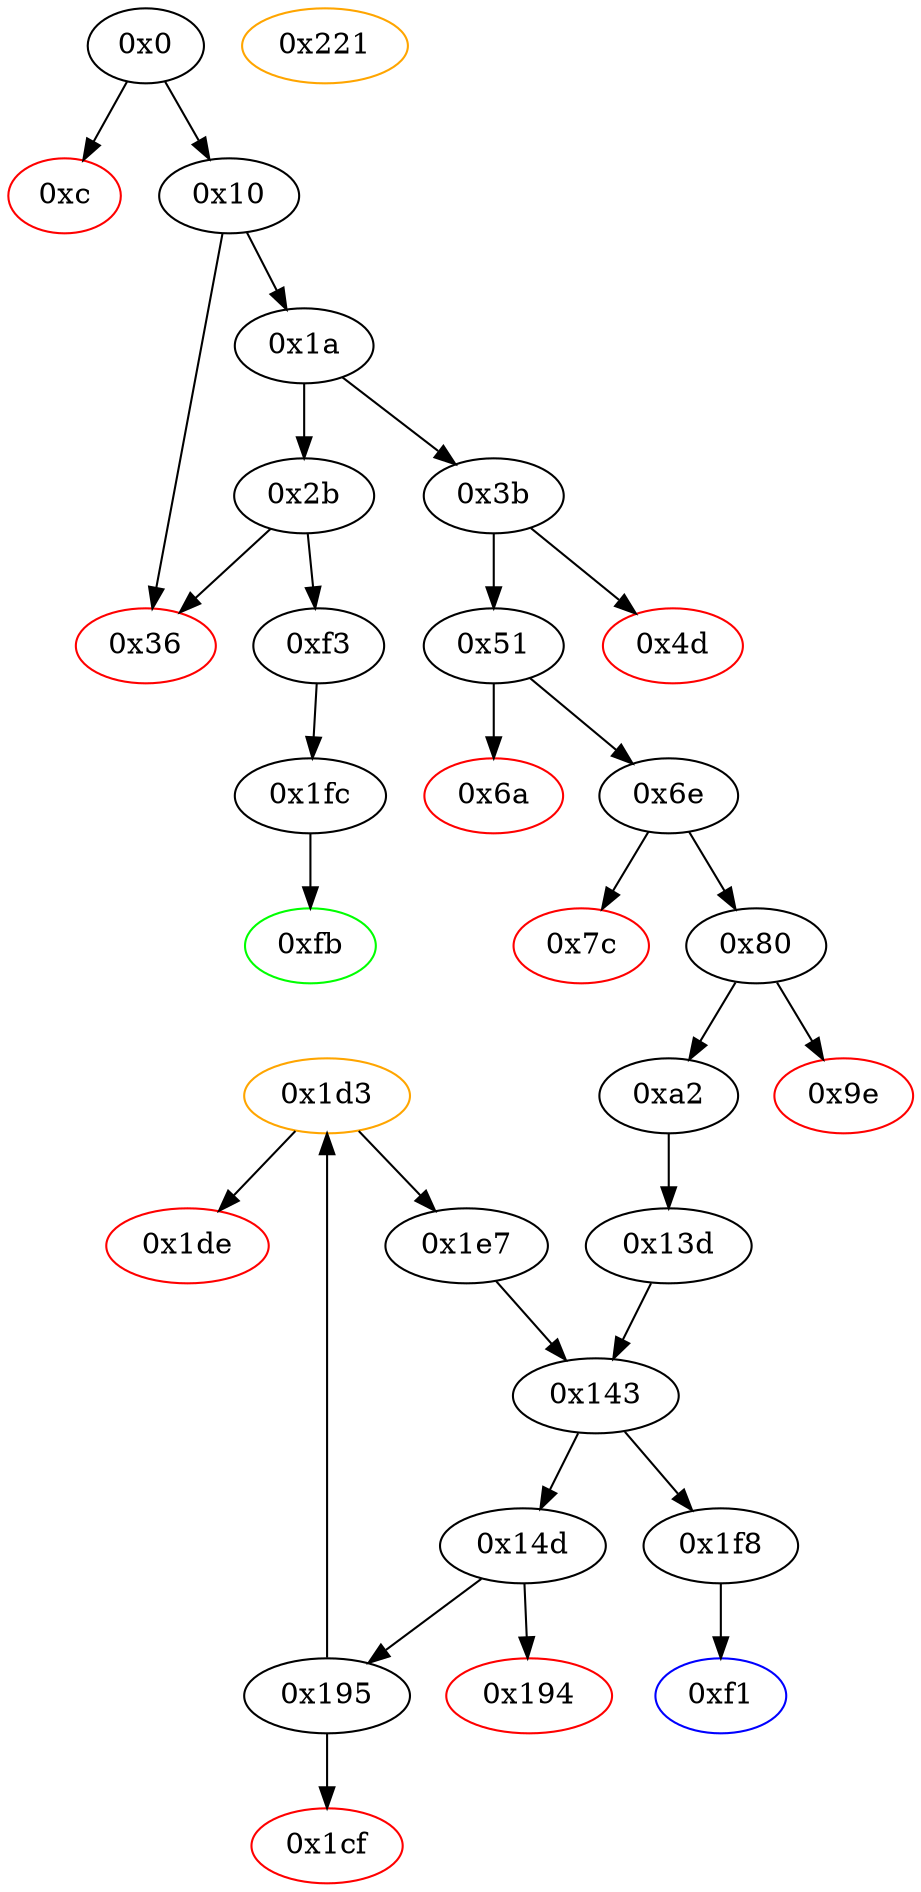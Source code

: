 strict digraph "" {
"0x1d3" [color=orange, fillcolor=white, id="0x1d3", style=filled, tooltip="Block 0x1d3\n[0x1d3:0x1dd]\n---\nPredecessors: [0x195]\nSuccessors: [0x1de, 0x1e7]\n---\n0x1d3 JUMPDEST\n0x1d4 POP\n0x1d5 GAS\n0x1d6 CALL\n0x1d7 ISZERO\n0x1d8 DUP1\n0x1d9 ISZERO\n0x1da PUSH2 0x1e7\n0x1dd JUMPI\n---\n0x1d3: JUMPDEST \n0x1d5: V137 = GAS\n0x1d6: V138 = CALL V137 V106 0x0 V129 V130 V129 0x0\n0x1d7: V139 = ISZERO V138\n0x1d9: V140 = ISZERO V139\n0x1da: V141 = 0x1e7\n0x1dd: JUMPI 0x1e7 V140\n---\nEntry stack: [V13, 0xf1, V64, S10, V106, 0x40cc8854, V126, 0x0, V129, V130, V129, 0x0, V106, V133]\nStack pops: 7\nStack additions: [V139]\nExit stack: [V13, 0xf1, V64, S10, V106, 0x40cc8854, V126, V139]\n\nDef sites:\nV13: {0x1a.0x1f}\n0xf1: {0x3b.0x3c}\nV64: {0xa2.0xaf}\nS10: {0x13d.0x13e, 0x1e7.0x1f0}\nV106: {0x14d.0x184}\n0x40cc8854: {0x14d.0x185}\nV126: {0x195.0x1b6}\n0x0: {0x195.0x1ba}\nV129: {0x195.0x1be}\nV130: {0x195.0x1c1}\nV129: {0x195.0x1be}\n0x0: {0x195.0x1c3}\nV106: {0x14d.0x184}\nV133: {0x195.0x1c8}\n"];
"0x51" [fillcolor=white, id="0x51", style=filled, tooltip="Block 0x51\n[0x51:0x69]\n---\nPredecessors: [0x3b]\nSuccessors: [0x6a, 0x6e]\n---\n0x51 JUMPDEST\n0x52 DUP2\n0x53 ADD\n0x54 SWAP1\n0x55 DUP1\n0x56 DUP1\n0x57 CALLDATALOAD\n0x58 SWAP1\n0x59 PUSH1 0x20\n0x5b ADD\n0x5c SWAP1\n0x5d PUSH5 0x100000000\n0x63 DUP2\n0x64 GT\n0x65 ISZERO\n0x66 PUSH2 0x6e\n0x69 JUMPI\n---\n0x51: JUMPDEST \n0x53: V30 = ADD 0x4 V24\n0x57: V31 = CALLDATALOAD 0x4\n0x59: V32 = 0x20\n0x5b: V33 = ADD 0x20 0x4\n0x5d: V34 = 0x100000000\n0x64: V35 = GT V31 0x100000000\n0x65: V36 = ISZERO V35\n0x66: V37 = 0x6e\n0x69: JUMPI 0x6e V36\n---\nEntry stack: [V13, 0xf1, 0x4, V24]\nStack pops: 2\nStack additions: [V30, S1, 0x24, V31]\nExit stack: [V13, 0xf1, V30, 0x4, 0x24, V31]\n\nDef sites:\nV13: {0x1a.0x1f}\n0xf1: {0x3b.0x3c}\n0x4: {0x3b.0x3f}\nV24: {0x3b.0x43}\n"];
"0xf1" [color=blue, fillcolor=white, id="0xf1", style=filled, tooltip="Block 0xf1\n[0xf1:0xf2]\n---\nPredecessors: [0x1f8]\nSuccessors: []\n---\n0xf1 JUMPDEST\n0xf2 STOP\n---\n0xf1: JUMPDEST \n0xf2: STOP \n---\nEntry stack: [V13]\nStack pops: 0\nStack additions: []\nExit stack: [V13]\n\nDef sites:\nV13: {0x1a.0x1f}\n"];
"0x195" [fillcolor=white, id="0x195", style=filled, tooltip="Block 0x195\n[0x195:0x1ce]\n---\nPredecessors: [0x14d]\nSuccessors: [0x1cf, 0x1d3]\n---\n0x195 JUMPDEST\n0x196 PUSH1 0x20\n0x198 MUL\n0x199 PUSH1 0x20\n0x19b ADD\n0x19c ADD\n0x19d MLOAD\n0x19e PUSH1 0x40\n0x1a0 MLOAD\n0x1a1 DUP3\n0x1a2 PUSH4 0xffffffff\n0x1a7 AND\n0x1a8 PUSH1 0xe0\n0x1aa SHL\n0x1ab DUP2\n0x1ac MSTORE\n0x1ad PUSH1 0x4\n0x1af ADD\n0x1b0 DUP1\n0x1b1 DUP3\n0x1b2 DUP2\n0x1b3 MSTORE\n0x1b4 PUSH1 0x20\n0x1b6 ADD\n0x1b7 SWAP2\n0x1b8 POP\n0x1b9 POP\n0x1ba PUSH1 0x0\n0x1bc PUSH1 0x40\n0x1be MLOAD\n0x1bf DUP1\n0x1c0 DUP4\n0x1c1 SUB\n0x1c2 DUP2\n0x1c3 PUSH1 0x0\n0x1c5 DUP8\n0x1c6 DUP1\n0x1c7 EXTCODESIZE\n0x1c8 ISZERO\n0x1c9 DUP1\n0x1ca ISZERO\n0x1cb PUSH2 0x1d3\n0x1ce JUMPI\n---\n0x195: JUMPDEST \n0x196: V111 = 0x20\n0x198: V112 = MUL 0x20 S0\n0x199: V113 = 0x20\n0x19b: V114 = ADD 0x20 V112\n0x19c: V115 = ADD V114 V64\n0x19d: V116 = M[V115]\n0x19e: V117 = 0x40\n0x1a0: V118 = M[0x40]\n0x1a2: V119 = 0xffffffff\n0x1a7: V120 = AND 0xffffffff 0x40cc8854\n0x1a8: V121 = 0xe0\n0x1aa: V122 = SHL 0xe0 0x40cc8854\n0x1ac: M[V118] = 0x40cc885400000000000000000000000000000000000000000000000000000000\n0x1ad: V123 = 0x4\n0x1af: V124 = ADD 0x4 V118\n0x1b3: M[V124] = V116\n0x1b4: V125 = 0x20\n0x1b6: V126 = ADD 0x20 V124\n0x1ba: V127 = 0x0\n0x1bc: V128 = 0x40\n0x1be: V129 = M[0x40]\n0x1c1: V130 = SUB V126 V129\n0x1c3: V131 = 0x0\n0x1c7: V132 = EXTCODESIZE V106\n0x1c8: V133 = ISZERO V132\n0x1ca: V134 = ISZERO V133\n0x1cb: V135 = 0x1d3\n0x1ce: JUMPI 0x1d3 V134\n---\nEntry stack: [V13, 0xf1, V64, S4, V106, 0x40cc8854, V64, S0]\nStack pops: 4\nStack additions: [S3, S2, V126, 0x0, V129, V130, V129, 0x0, S3, V133]\nExit stack: [V13, 0xf1, V64, S4, V106, 0x40cc8854, V126, 0x0, V129, V130, V129, 0x0, V106, V133]\n\nDef sites:\nV13: {0x1a.0x1f}\n0xf1: {0x3b.0x3c}\nV64: {0xa2.0xaf}\nS4: {0x13d.0x13e, 0x1e7.0x1f0}\nV106: {0x14d.0x184}\n0x40cc8854: {0x14d.0x185}\nV64: {0xa2.0xaf}\nS0: {0x13d.0x13e, 0x1e7.0x1f0}\n"];
"0x1cf" [color=red, fillcolor=white, id="0x1cf", style=filled, tooltip="Block 0x1cf\n[0x1cf:0x1d2]\n---\nPredecessors: [0x195]\nSuccessors: []\n---\n0x1cf PUSH1 0x0\n0x1d1 DUP1\n0x1d2 REVERT\n---\n0x1cf: V136 = 0x0\n0x1d2: REVERT 0x0 0x0\n---\nEntry stack: [V13, 0xf1, V64, S10, V106, 0x40cc8854, V126, 0x0, V129, V130, V129, 0x0, V106, V133]\nStack pops: 0\nStack additions: []\nExit stack: [V13, 0xf1, V64, S10, V106, 0x40cc8854, V126, 0x0, V129, V130, V129, 0x0, V106, V133]\n\nDef sites:\nV13: {0x1a.0x1f}\n0xf1: {0x3b.0x3c}\nV64: {0xa2.0xaf}\nS10: {0x13d.0x13e, 0x1e7.0x1f0}\nV106: {0x14d.0x184}\n0x40cc8854: {0x14d.0x185}\nV126: {0x195.0x1b6}\n0x0: {0x195.0x1ba}\nV129: {0x195.0x1be}\nV130: {0x195.0x1c1}\nV129: {0x195.0x1be}\n0x0: {0x195.0x1c3}\nV106: {0x14d.0x184}\nV133: {0x195.0x1c8}\n"];
"0x9e" [color=red, fillcolor=white, id="0x9e", style=filled, tooltip="Block 0x9e\n[0x9e:0xa1]\n---\nPredecessors: [0x80]\nSuccessors: []\n---\n0x9e PUSH1 0x0\n0xa0 DUP1\n0xa1 REVERT\n---\n0x9e: V58 = 0x0\n0xa1: REVERT 0x0 0x0\n---\nEntry stack: [V13, 0xf1, V30, 0x4, V48, V46, 0x24]\nStack pops: 0\nStack additions: []\nExit stack: [V13, 0xf1, V30, 0x4, V48, V46, 0x24]\n\nDef sites:\nV13: {0x1a.0x1f}\n0xf1: {0x3b.0x3c}\nV30: {0x51.0x53}\n0x4: {0x3b.0x3f}\nV48: {0x80.0x86}\nV46: {0x80.0x82}\n0x24: {0x51.0x5b}\n"];
"0x36" [color=red, fillcolor=white, id="0x36", style=filled, tooltip="Block 0x36\n[0x36:0x3a]\n---\nPredecessors: [0x10, 0x2b]\nSuccessors: []\n---\n0x36 JUMPDEST\n0x37 PUSH1 0x0\n0x39 DUP1\n0x3a REVERT\n---\n0x36: JUMPDEST \n0x37: V20 = 0x0\n0x3a: REVERT 0x0 0x0\n---\nEntry stack: [V13]\nStack pops: 0\nStack additions: []\nExit stack: [V13]\n\nDef sites:\nV13: {0x1a.0x1f}\n"];
"0x2b" [fillcolor=white, id="0x2b", style=filled, tooltip="Block 0x2b\n[0x2b:0x35]\n---\nPredecessors: [0x1a]\nSuccessors: [0x36, 0xf3]\n---\n0x2b DUP1\n0x2c PUSH4 0x34e70cc2\n0x31 EQ\n0x32 PUSH2 0xf3\n0x35 JUMPI\n---\n0x2c: V17 = 0x34e70cc2\n0x31: V18 = EQ 0x34e70cc2 V13\n0x32: V19 = 0xf3\n0x35: JUMPI 0xf3 V18\n---\nEntry stack: [V13]\nStack pops: 1\nStack additions: [S0]\nExit stack: [V13]\n\nDef sites:\nV13: {0x1a.0x1f}\n"];
"0x14d" [fillcolor=white, id="0x14d", style=filled, tooltip="Block 0x14d\n[0x14d:0x193]\n---\nPredecessors: [0x143]\nSuccessors: [0x194, 0x195]\n---\n0x14d PUSH1 0x0\n0x14f DUP1\n0x150 SWAP1\n0x151 SLOAD\n0x152 SWAP1\n0x153 PUSH2 0x100\n0x156 EXP\n0x157 SWAP1\n0x158 DIV\n0x159 PUSH20 0xffffffffffffffffffffffffffffffffffffffff\n0x16e AND\n0x16f PUSH20 0xffffffffffffffffffffffffffffffffffffffff\n0x184 AND\n0x185 PUSH4 0x40cc8854\n0x18a DUP4\n0x18b DUP4\n0x18c DUP2\n0x18d MLOAD\n0x18e DUP2\n0x18f LT\n0x190 PUSH2 0x195\n0x193 JUMPI\n---\n0x14d: V98 = 0x0\n0x151: V99 = S[0x0]\n0x153: V100 = 0x100\n0x156: V101 = EXP 0x100 0x0\n0x158: V102 = DIV V99 0x1\n0x159: V103 = 0xffffffffffffffffffffffffffffffffffffffff\n0x16e: V104 = AND 0xffffffffffffffffffffffffffffffffffffffff V102\n0x16f: V105 = 0xffffffffffffffffffffffffffffffffffffffff\n0x184: V106 = AND 0xffffffffffffffffffffffffffffffffffffffff V104\n0x185: V107 = 0x40cc8854\n0x18d: V108 = M[V64]\n0x18f: V109 = LT S0 V108\n0x190: V110 = 0x195\n0x193: JUMPI 0x195 V109\n---\nEntry stack: [V13, 0xf1, V64, S0]\nStack pops: 2\nStack additions: [S1, S0, V106, 0x40cc8854, S1, S0]\nExit stack: [V13, 0xf1, V64, S0, V106, 0x40cc8854, V64, S0]\n\nDef sites:\nV13: {0x1a.0x1f}\n0xf1: {0x3b.0x3c}\nV64: {0xa2.0xaf}\nS0: {0x13d.0x13e, 0x1e7.0x1f0}\n"];
"0x1e7" [fillcolor=white, id="0x1e7", style=filled, tooltip="Block 0x1e7\n[0x1e7:0x1f7]\n---\nPredecessors: [0x1d3]\nSuccessors: [0x143]\n---\n0x1e7 JUMPDEST\n0x1e8 POP\n0x1e9 POP\n0x1ea POP\n0x1eb POP\n0x1ec DUP1\n0x1ed DUP1\n0x1ee PUSH1 0x1\n0x1f0 ADD\n0x1f1 SWAP2\n0x1f2 POP\n0x1f3 POP\n0x1f4 PUSH2 0x143\n0x1f7 JUMP\n---\n0x1e7: JUMPDEST \n0x1ee: V146 = 0x1\n0x1f0: V147 = ADD 0x1 S4\n0x1f4: V148 = 0x143\n0x1f7: JUMP 0x143\n---\nEntry stack: [V13, 0xf1, V64, S4, V106, 0x40cc8854, V126, V139]\nStack pops: 5\nStack additions: [V147]\nExit stack: [V13, 0xf1, V64, V147]\n\nDef sites:\nV13: {0x1a.0x1f}\n0xf1: {0x3b.0x3c}\nV64: {0xa2.0xaf}\nS4: {0x13d.0x13e, 0x1e7.0x1f0}\nV106: {0x14d.0x184}\n0x40cc8854: {0x14d.0x185}\nV126: {0x195.0x1b6}\nV139: {0x1d3.0x1d7}\n"];
"0x1de" [color=red, fillcolor=white, id="0x1de", style=filled, tooltip="Block 0x1de\n[0x1de:0x1e6]\n---\nPredecessors: [0x1d3]\nSuccessors: []\n---\n0x1de RETURNDATASIZE\n0x1df PUSH1 0x0\n0x1e1 DUP1\n0x1e2 RETURNDATACOPY\n0x1e3 RETURNDATASIZE\n0x1e4 PUSH1 0x0\n0x1e6 REVERT\n---\n0x1de: V142 = RETURNDATASIZE\n0x1df: V143 = 0x0\n0x1e2: RETURNDATACOPY 0x0 0x0 V142\n0x1e3: V144 = RETURNDATASIZE\n0x1e4: V145 = 0x0\n0x1e6: REVERT 0x0 V144\n---\nEntry stack: [V13, 0xf1, V64, S4, V106, 0x40cc8854, V126, V139]\nStack pops: 0\nStack additions: []\nExit stack: [V13, 0xf1, V64, S4, V106, 0x40cc8854, V126, V139]\n\nDef sites:\nV13: {0x1a.0x1f}\n0xf1: {0x3b.0x3c}\nV64: {0xa2.0xaf}\nS4: {0x13d.0x13e, 0x1e7.0x1f0}\nV106: {0x14d.0x184}\n0x40cc8854: {0x14d.0x185}\nV126: {0x195.0x1b6}\nV139: {0x1d3.0x1d7}\n"];
"0x1f8" [fillcolor=white, id="0x1f8", style=filled, tooltip="Block 0x1f8\n[0x1f8:0x1fb]\n---\nPredecessors: [0x143]\nSuccessors: [0xf1]\n---\n0x1f8 JUMPDEST\n0x1f9 POP\n0x1fa POP\n0x1fb JUMP\n---\n0x1f8: JUMPDEST \n0x1fb: JUMP 0xf1\n---\nEntry stack: [V13, 0xf1, V64, S0]\nStack pops: 3\nStack additions: []\nExit stack: [V13]\n\nDef sites:\nV13: {0x1a.0x1f}\n0xf1: {0x3b.0x3c}\nV64: {0xa2.0xaf}\nS0: {0x13d.0x13e, 0x1e7.0x1f0}\n"];
"0xc" [color=red, fillcolor=white, id="0xc", style=filled, tooltip="Block 0xc\n[0xc:0xf]\n---\nPredecessors: [0x0]\nSuccessors: []\n---\n0xc PUSH1 0x0\n0xe DUP1\n0xf REVERT\n---\n0xc: V5 = 0x0\n0xf: REVERT 0x0 0x0\n---\nEntry stack: [V2]\nStack pops: 0\nStack additions: []\nExit stack: [V2]\n\nDef sites:\nV2: {0x0.0x5}\n"];
"0x1a" [fillcolor=white, id="0x1a", style=filled, tooltip="Block 0x1a\n[0x1a:0x2a]\n---\nPredecessors: [0x10]\nSuccessors: [0x2b, 0x3b]\n---\n0x1a PUSH1 0x0\n0x1c CALLDATALOAD\n0x1d PUSH1 0xe0\n0x1f SHR\n0x20 DUP1\n0x21 PUSH4 0x150bf6fc\n0x26 EQ\n0x27 PUSH2 0x3b\n0x2a JUMPI\n---\n0x1a: V10 = 0x0\n0x1c: V11 = CALLDATALOAD 0x0\n0x1d: V12 = 0xe0\n0x1f: V13 = SHR 0xe0 V11\n0x21: V14 = 0x150bf6fc\n0x26: V15 = EQ 0x150bf6fc V13\n0x27: V16 = 0x3b\n0x2a: JUMPI 0x3b V15\n---\nEntry stack: []\nStack pops: 0\nStack additions: [V13]\nExit stack: [V13]\n\nDef sites:\n"];
"0x0" [fillcolor=white, id="0x0", style=filled, tooltip="Block 0x0\n[0x0:0xb]\n---\nPredecessors: []\nSuccessors: [0xc, 0x10]\n---\n0x0 PUSH1 0x80\n0x2 PUSH1 0x40\n0x4 MSTORE\n0x5 CALLVALUE\n0x6 DUP1\n0x7 ISZERO\n0x8 PUSH2 0x10\n0xb JUMPI\n---\n0x0: V0 = 0x80\n0x2: V1 = 0x40\n0x4: M[0x40] = 0x80\n0x5: V2 = CALLVALUE\n0x7: V3 = ISZERO V2\n0x8: V4 = 0x10\n0xb: JUMPI 0x10 V3\n---\nEntry stack: []\nStack pops: 0\nStack additions: [V2]\nExit stack: [V2]\n\nDef sites:\n"];
"0xa2" [fillcolor=white, id="0xa2", style=filled, tooltip="Block 0xa2\n[0xa2:0xf0]\n---\nPredecessors: [0x80]\nSuccessors: [0x13d]\n---\n0xa2 JUMPDEST\n0xa3 SWAP2\n0xa4 SWAP1\n0xa5 DUP1\n0xa6 DUP1\n0xa7 PUSH1 0x20\n0xa9 MUL\n0xaa PUSH1 0x20\n0xac ADD\n0xad PUSH1 0x40\n0xaf MLOAD\n0xb0 SWAP1\n0xb1 DUP2\n0xb2 ADD\n0xb3 PUSH1 0x40\n0xb5 MSTORE\n0xb6 DUP1\n0xb7 SWAP4\n0xb8 SWAP3\n0xb9 SWAP2\n0xba SWAP1\n0xbb DUP2\n0xbc DUP2\n0xbd MSTORE\n0xbe PUSH1 0x20\n0xc0 ADD\n0xc1 DUP4\n0xc2 DUP4\n0xc3 PUSH1 0x20\n0xc5 MUL\n0xc6 DUP1\n0xc7 DUP3\n0xc8 DUP5\n0xc9 CALLDATACOPY\n0xca PUSH1 0x0\n0xcc DUP2\n0xcd DUP5\n0xce ADD\n0xcf MSTORE\n0xd0 PUSH1 0x1f\n0xd2 NOT\n0xd3 PUSH1 0x1f\n0xd5 DUP3\n0xd6 ADD\n0xd7 AND\n0xd8 SWAP1\n0xd9 POP\n0xda DUP1\n0xdb DUP4\n0xdc ADD\n0xdd SWAP3\n0xde POP\n0xdf POP\n0xe0 POP\n0xe1 POP\n0xe2 POP\n0xe3 POP\n0xe4 POP\n0xe5 SWAP2\n0xe6 SWAP3\n0xe7 SWAP2\n0xe8 SWAP3\n0xe9 SWAP1\n0xea POP\n0xeb POP\n0xec POP\n0xed PUSH2 0x13d\n0xf0 JUMP\n---\n0xa2: JUMPDEST \n0xa7: V59 = 0x20\n0xa9: V60 = MUL 0x20 V46\n0xaa: V61 = 0x20\n0xac: V62 = ADD 0x20 V60\n0xad: V63 = 0x40\n0xaf: V64 = M[0x40]\n0xb2: V65 = ADD V64 V62\n0xb3: V66 = 0x40\n0xb5: M[0x40] = V65\n0xbd: M[V64] = V46\n0xbe: V67 = 0x20\n0xc0: V68 = ADD 0x20 V64\n0xc3: V69 = 0x20\n0xc5: V70 = MUL 0x20 V46\n0xc9: CALLDATACOPY V68 V48 V70\n0xca: V71 = 0x0\n0xce: V72 = ADD V68 V70\n0xcf: M[V72] = 0x0\n0xd0: V73 = 0x1f\n0xd2: V74 = NOT 0x1f\n0xd3: V75 = 0x1f\n0xd6: V76 = ADD V70 0x1f\n0xd7: V77 = AND V76 0xffffffffffffffffffffffffffffffffffffffffffffffffffffffffffffffe0\n0xdc: V78 = ADD V68 V77\n0xed: V79 = 0x13d\n0xf0: JUMP 0x13d\n---\nEntry stack: [V13, 0xf1, V30, 0x4, V48, V46, 0x24]\nStack pops: 5\nStack additions: [V64]\nExit stack: [V13, 0xf1, V64]\n\nDef sites:\nV13: {0x1a.0x1f}\n0xf1: {0x3b.0x3c}\nV30: {0x51.0x53}\n0x4: {0x3b.0x3f}\nV48: {0x80.0x86}\nV46: {0x80.0x82}\n0x24: {0x51.0x5b}\n"];
"0x4d" [color=red, fillcolor=white, id="0x4d", style=filled, tooltip="Block 0x4d\n[0x4d:0x50]\n---\nPredecessors: [0x3b]\nSuccessors: []\n---\n0x4d PUSH1 0x0\n0x4f DUP1\n0x50 REVERT\n---\n0x4d: V29 = 0x0\n0x50: REVERT 0x0 0x0\n---\nEntry stack: [V13, 0xf1, 0x4, V24]\nStack pops: 0\nStack additions: []\nExit stack: [V13, 0xf1, 0x4, V24]\n\nDef sites:\nV13: {0x1a.0x1f}\n0xf1: {0x3b.0x3c}\n0x4: {0x3b.0x3f}\nV24: {0x3b.0x43}\n"];
"0x194" [color=red, fillcolor=white, id="0x194", style=filled, tooltip="Block 0x194\n[0x194:0x194]\n---\nPredecessors: [0x14d]\nSuccessors: []\n---\n0x194 INVALID\n---\n0x194: INVALID \n---\nEntry stack: [V13, 0xf1, V64, S4, V106, 0x40cc8854, V64, S0]\nStack pops: 0\nStack additions: []\nExit stack: [V13, 0xf1, V64, S4, V106, 0x40cc8854, V64, S0]\n\nDef sites:\nV13: {0x1a.0x1f}\n0xf1: {0x3b.0x3c}\nV64: {0xa2.0xaf}\nS4: {0x13d.0x13e, 0x1e7.0x1f0}\nV106: {0x14d.0x184}\n0x40cc8854: {0x14d.0x185}\nV64: {0xa2.0xaf}\nS0: {0x13d.0x13e, 0x1e7.0x1f0}\n"];
"0x3b" [fillcolor=white, id="0x3b", style=filled, tooltip="Block 0x3b\n[0x3b:0x4c]\n---\nPredecessors: [0x1a]\nSuccessors: [0x4d, 0x51]\n---\n0x3b JUMPDEST\n0x3c PUSH2 0xf1\n0x3f PUSH1 0x4\n0x41 DUP1\n0x42 CALLDATASIZE\n0x43 SUB\n0x44 PUSH1 0x20\n0x46 DUP2\n0x47 LT\n0x48 ISZERO\n0x49 PUSH2 0x51\n0x4c JUMPI\n---\n0x3b: JUMPDEST \n0x3c: V21 = 0xf1\n0x3f: V22 = 0x4\n0x42: V23 = CALLDATASIZE\n0x43: V24 = SUB V23 0x4\n0x44: V25 = 0x20\n0x47: V26 = LT V24 0x20\n0x48: V27 = ISZERO V26\n0x49: V28 = 0x51\n0x4c: JUMPI 0x51 V27\n---\nEntry stack: [V13]\nStack pops: 0\nStack additions: [0xf1, 0x4, V24]\nExit stack: [V13, 0xf1, 0x4, V24]\n\nDef sites:\nV13: {0x1a.0x1f}\n"];
"0x1fc" [fillcolor=white, id="0x1fc", style=filled, tooltip="Block 0x1fc\n[0x1fc:0x220]\n---\nPredecessors: [0xf3]\nSuccessors: [0xfb]\n---\n0x1fc JUMPDEST\n0x1fd PUSH1 0x0\n0x1ff DUP1\n0x200 SWAP1\n0x201 SLOAD\n0x202 SWAP1\n0x203 PUSH2 0x100\n0x206 EXP\n0x207 SWAP1\n0x208 DIV\n0x209 PUSH20 0xffffffffffffffffffffffffffffffffffffffff\n0x21e AND\n0x21f DUP2\n0x220 JUMP\n---\n0x1fc: JUMPDEST \n0x1fd: V149 = 0x0\n0x201: V150 = S[0x0]\n0x203: V151 = 0x100\n0x206: V152 = EXP 0x100 0x0\n0x208: V153 = DIV V150 0x1\n0x209: V154 = 0xffffffffffffffffffffffffffffffffffffffff\n0x21e: V155 = AND 0xffffffffffffffffffffffffffffffffffffffff V153\n0x220: JUMP 0xfb\n---\nEntry stack: [V13, 0xfb]\nStack pops: 1\nStack additions: [S0, V155]\nExit stack: [V13, 0xfb, V155]\n\nDef sites:\nV13: {0x1a.0x1f}\n0xfb: {0xf3.0xf4}\n"];
"0x7c" [color=red, fillcolor=white, id="0x7c", style=filled, tooltip="Block 0x7c\n[0x7c:0x7f]\n---\nPredecessors: [0x6e]\nSuccessors: []\n---\n0x7c PUSH1 0x0\n0x7e DUP1\n0x7f REVERT\n---\n0x7c: V45 = 0x0\n0x7f: REVERT 0x0 0x0\n---\nEntry stack: [V13, 0xf1, V30, 0x4, 0x24, V39]\nStack pops: 0\nStack additions: []\nExit stack: [V13, 0xf1, V30, 0x4, 0x24, V39]\n\nDef sites:\nV13: {0x1a.0x1f}\n0xf1: {0x3b.0x3c}\nV30: {0x51.0x53}\n0x4: {0x3b.0x3f}\n0x24: {0x51.0x5b}\nV39: {0x6e.0x70}\n"];
"0x80" [fillcolor=white, id="0x80", style=filled, tooltip="Block 0x80\n[0x80:0x9d]\n---\nPredecessors: [0x6e]\nSuccessors: [0x9e, 0xa2]\n---\n0x80 JUMPDEST\n0x81 DUP1\n0x82 CALLDATALOAD\n0x83 SWAP1\n0x84 PUSH1 0x20\n0x86 ADD\n0x87 SWAP2\n0x88 DUP5\n0x89 PUSH1 0x20\n0x8b DUP4\n0x8c MUL\n0x8d DUP5\n0x8e ADD\n0x8f GT\n0x90 PUSH5 0x100000000\n0x96 DUP4\n0x97 GT\n0x98 OR\n0x99 ISZERO\n0x9a PUSH2 0xa2\n0x9d JUMPI\n---\n0x80: JUMPDEST \n0x82: V46 = CALLDATALOAD V39\n0x84: V47 = 0x20\n0x86: V48 = ADD 0x20 V39\n0x89: V49 = 0x20\n0x8c: V50 = MUL V46 0x20\n0x8e: V51 = ADD V48 V50\n0x8f: V52 = GT V51 V30\n0x90: V53 = 0x100000000\n0x97: V54 = GT V46 0x100000000\n0x98: V55 = OR V54 V52\n0x99: V56 = ISZERO V55\n0x9a: V57 = 0xa2\n0x9d: JUMPI 0xa2 V56\n---\nEntry stack: [V13, 0xf1, V30, 0x4, 0x24, V39]\nStack pops: 4\nStack additions: [S3, S2, V48, V46, S1]\nExit stack: [V13, 0xf1, V30, 0x4, V48, V46, 0x24]\n\nDef sites:\nV13: {0x1a.0x1f}\n0xf1: {0x3b.0x3c}\nV30: {0x51.0x53}\n0x4: {0x3b.0x3f}\n0x24: {0x51.0x5b}\nV39: {0x6e.0x70}\n"];
"0x6a" [color=red, fillcolor=white, id="0x6a", style=filled, tooltip="Block 0x6a\n[0x6a:0x6d]\n---\nPredecessors: [0x51]\nSuccessors: []\n---\n0x6a PUSH1 0x0\n0x6c DUP1\n0x6d REVERT\n---\n0x6a: V38 = 0x0\n0x6d: REVERT 0x0 0x0\n---\nEntry stack: [V13, 0xf1, V30, 0x4, 0x24, V31]\nStack pops: 0\nStack additions: []\nExit stack: [V13, 0xf1, V30, 0x4, 0x24, V31]\n\nDef sites:\nV13: {0x1a.0x1f}\n0xf1: {0x3b.0x3c}\nV30: {0x51.0x53}\n0x4: {0x3b.0x3f}\n0x24: {0x51.0x5b}\nV31: {0x51.0x57}\n"];
"0x143" [fillcolor=white, id="0x143", style=filled, tooltip="Block 0x143\n[0x143:0x14c]\n---\nPredecessors: [0x13d, 0x1e7]\nSuccessors: [0x14d, 0x1f8]\n---\n0x143 JUMPDEST\n0x144 DUP2\n0x145 MLOAD\n0x146 DUP2\n0x147 LT\n0x148 ISZERO\n0x149 PUSH2 0x1f8\n0x14c JUMPI\n---\n0x143: JUMPDEST \n0x145: V94 = M[V64]\n0x147: V95 = LT S0 V94\n0x148: V96 = ISZERO V95\n0x149: V97 = 0x1f8\n0x14c: JUMPI 0x1f8 V96\n---\nEntry stack: [V13, 0xf1, V64, S0]\nStack pops: 2\nStack additions: [S1, S0]\nExit stack: [V13, 0xf1, V64, S0]\n\nDef sites:\nV13: {0x1a.0x1f}\n0xf1: {0x3b.0x3c}\nV64: {0xa2.0xaf}\nS0: {0x13d.0x13e, 0x1e7.0x1f0}\n"];
"0x10" [fillcolor=white, id="0x10", style=filled, tooltip="Block 0x10\n[0x10:0x19]\n---\nPredecessors: [0x0]\nSuccessors: [0x1a, 0x36]\n---\n0x10 JUMPDEST\n0x11 POP\n0x12 PUSH1 0x4\n0x14 CALLDATASIZE\n0x15 LT\n0x16 PUSH2 0x36\n0x19 JUMPI\n---\n0x10: JUMPDEST \n0x12: V6 = 0x4\n0x14: V7 = CALLDATASIZE\n0x15: V8 = LT V7 0x4\n0x16: V9 = 0x36\n0x19: JUMPI 0x36 V8\n---\nEntry stack: [V2]\nStack pops: 1\nStack additions: []\nExit stack: []\n\nDef sites:\nV2: {0x0.0x5}\n"];
"0x6e" [fillcolor=white, id="0x6e", style=filled, tooltip="Block 0x6e\n[0x6e:0x7b]\n---\nPredecessors: [0x51]\nSuccessors: [0x7c, 0x80]\n---\n0x6e JUMPDEST\n0x6f DUP3\n0x70 ADD\n0x71 DUP4\n0x72 PUSH1 0x20\n0x74 DUP3\n0x75 ADD\n0x76 GT\n0x77 ISZERO\n0x78 PUSH2 0x80\n0x7b JUMPI\n---\n0x6e: JUMPDEST \n0x70: V39 = ADD 0x4 V31\n0x72: V40 = 0x20\n0x75: V41 = ADD V39 0x20\n0x76: V42 = GT V41 V30\n0x77: V43 = ISZERO V42\n0x78: V44 = 0x80\n0x7b: JUMPI 0x80 V43\n---\nEntry stack: [V13, 0xf1, V30, 0x4, 0x24, V31]\nStack pops: 4\nStack additions: [S3, S2, S1, V39]\nExit stack: [V13, 0xf1, V30, 0x4, 0x24, V39]\n\nDef sites:\nV13: {0x1a.0x1f}\n0xf1: {0x3b.0x3c}\nV30: {0x51.0x53}\n0x4: {0x3b.0x3f}\n0x24: {0x51.0x5b}\nV31: {0x51.0x57}\n"];
"0xfb" [color=green, fillcolor=white, id="0xfb", style=filled, tooltip="Block 0xfb\n[0xfb:0x13c]\n---\nPredecessors: [0x1fc]\nSuccessors: []\n---\n0xfb JUMPDEST\n0xfc PUSH1 0x40\n0xfe MLOAD\n0xff DUP1\n0x100 DUP3\n0x101 PUSH20 0xffffffffffffffffffffffffffffffffffffffff\n0x116 AND\n0x117 PUSH20 0xffffffffffffffffffffffffffffffffffffffff\n0x12c AND\n0x12d DUP2\n0x12e MSTORE\n0x12f PUSH1 0x20\n0x131 ADD\n0x132 SWAP2\n0x133 POP\n0x134 POP\n0x135 PUSH1 0x40\n0x137 MLOAD\n0x138 DUP1\n0x139 SWAP2\n0x13a SUB\n0x13b SWAP1\n0x13c RETURN\n---\n0xfb: JUMPDEST \n0xfc: V82 = 0x40\n0xfe: V83 = M[0x40]\n0x101: V84 = 0xffffffffffffffffffffffffffffffffffffffff\n0x116: V85 = AND 0xffffffffffffffffffffffffffffffffffffffff V155\n0x117: V86 = 0xffffffffffffffffffffffffffffffffffffffff\n0x12c: V87 = AND 0xffffffffffffffffffffffffffffffffffffffff V85\n0x12e: M[V83] = V87\n0x12f: V88 = 0x20\n0x131: V89 = ADD 0x20 V83\n0x135: V90 = 0x40\n0x137: V91 = M[0x40]\n0x13a: V92 = SUB V89 V91\n0x13c: RETURN V91 V92\n---\nEntry stack: [V13, 0xfb, V155]\nStack pops: 1\nStack additions: []\nExit stack: [V13, 0xfb]\n\nDef sites:\nV13: {0x1a.0x1f}\n0xfb: {0xf3.0xf4}\nV155: {0x1fc.0x21e}\n"];
"0x221" [color=orange, fillcolor=white, id="0x221", style=filled, tooltip="Block 0x221\n[0x221:0x255]\n---\nPredecessors: []\nSuccessors: []\n---\n0x221 INVALID\n0x222 LOG2\n0x223 PUSH6 0x627a7a723158\n0x22a SHA3\n0x22b PUSH3 0x89dd84\n0x22f SWAP16\n0x230 MISSING 0xe6\n0x231 CALL\n0x232 MISSING 0xc\n0x233 PUSH9 0xf00978c1a58e1fc232\n0x23d SELFDESTRUCT\n0x23e MISSING 0xab\n0x23f MISSING 0xe3\n0x240 SLOAD\n0x241 CODECOPY\n0x242 MISSING 0x25\n0x243 MISSING 0xbf\n0x244 MISSING 0x5e\n0x245 LOG0\n0x246 EXTCODEHASH\n0x247 GT\n0x248 DUP13\n0x249 MISSING 0xe6\n0x24a MISSING 0x5f\n0x24b PUSH5 0x736f6c6343\n0x251 STOP\n0x252 SDIV\n0x253 MISSING 0xf\n0x254 STOP\n0x255 ORIGIN\n---\n0x221: INVALID \n0x222: LOG S0 S1 S2 S3\n0x223: V156 = 0x627a7a723158\n0x22a: V157 = SHA3 0x627a7a723158 S4\n0x22b: V158 = 0x89dd84\n0x230: MISSING 0xe6\n0x231: V159 = CALL S0 S1 S2 S3 S4 S5 S6\n0x232: MISSING 0xc\n0x233: V160 = 0xf00978c1a58e1fc232\n0x23d: SELFDESTRUCT 0xf00978c1a58e1fc232\n0x23e: MISSING 0xab\n0x23f: MISSING 0xe3\n0x240: V161 = S[S0]\n0x241: CODECOPY V161 S1 S2\n0x242: MISSING 0x25\n0x243: MISSING 0xbf\n0x244: MISSING 0x5e\n0x245: LOG S0 S1\n0x246: V162 = EXTCODEHASH S2\n0x247: V163 = GT V162 S3\n0x249: MISSING 0xe6\n0x24a: MISSING 0x5f\n0x24b: V164 = 0x736f6c6343\n0x251: STOP \n0x252: V165 = SDIV S0 S1\n0x253: MISSING 0xf\n0x254: STOP \n0x255: V166 = ORIGIN\n---\nEntry stack: []\nStack pops: 0\nStack additions: [S19, V157, S5, S6, S7, S8, S9, S10, S11, S12, S13, S14, S15, S16, S17, S18, 0x89dd84, V159, S15, V163, S4, S5, S6, S7, S8, S9, S10, S11, S12, S13, S14, S15, 0x736f6c6343, V165, V166]\nExit stack: []\n\nDef sites:\n"];
"0xf3" [fillcolor=white, id="0xf3", style=filled, tooltip="Block 0xf3\n[0xf3:0xfa]\n---\nPredecessors: [0x2b]\nSuccessors: [0x1fc]\n---\n0xf3 JUMPDEST\n0xf4 PUSH2 0xfb\n0xf7 PUSH2 0x1fc\n0xfa JUMP\n---\n0xf3: JUMPDEST \n0xf4: V80 = 0xfb\n0xf7: V81 = 0x1fc\n0xfa: JUMP 0x1fc\n---\nEntry stack: [V13]\nStack pops: 0\nStack additions: [0xfb]\nExit stack: [V13, 0xfb]\n\nDef sites:\nV13: {0x1a.0x1f}\n"];
"0x13d" [fillcolor=white, id="0x13d", style=filled, tooltip="Block 0x13d\n[0x13d:0x142]\n---\nPredecessors: [0xa2]\nSuccessors: [0x143]\n---\n0x13d JUMPDEST\n0x13e PUSH1 0x0\n0x140 DUP1\n0x141 SWAP1\n0x142 POP\n---\n0x13d: JUMPDEST \n0x13e: V93 = 0x0\n---\nEntry stack: [V13, 0xf1, V64]\nStack pops: 0\nStack additions: [0x0]\nExit stack: [V13, 0xf1, V64, 0x0]\n\nDef sites:\nV13: {0x1a.0x1f}\n0xf1: {0x3b.0x3c}\nV64: {0xa2.0xaf}\n"];
"0x1d3" -> "0x1de";
"0x1d3" -> "0x1e7";
"0x51" -> "0x6a";
"0x51" -> "0x6e";
"0x195" -> "0x1d3";
"0x195" -> "0x1cf";
"0x2b" -> "0xf3";
"0x2b" -> "0x36";
"0x14d" -> "0x195";
"0x14d" -> "0x194";
"0x1e7" -> "0x143";
"0x1f8" -> "0xf1";
"0x1a" -> "0x2b";
"0x1a" -> "0x3b";
"0x0" -> "0xc";
"0x0" -> "0x10";
"0xa2" -> "0x13d";
"0x3b" -> "0x4d";
"0x3b" -> "0x51";
"0x1fc" -> "0xfb";
"0x80" -> "0xa2";
"0x80" -> "0x9e";
"0x143" -> "0x1f8";
"0x143" -> "0x14d";
"0x10" -> "0x1a";
"0x10" -> "0x36";
"0x6e" -> "0x7c";
"0x6e" -> "0x80";
"0xf3" -> "0x1fc";
"0x13d" -> "0x143";
}
